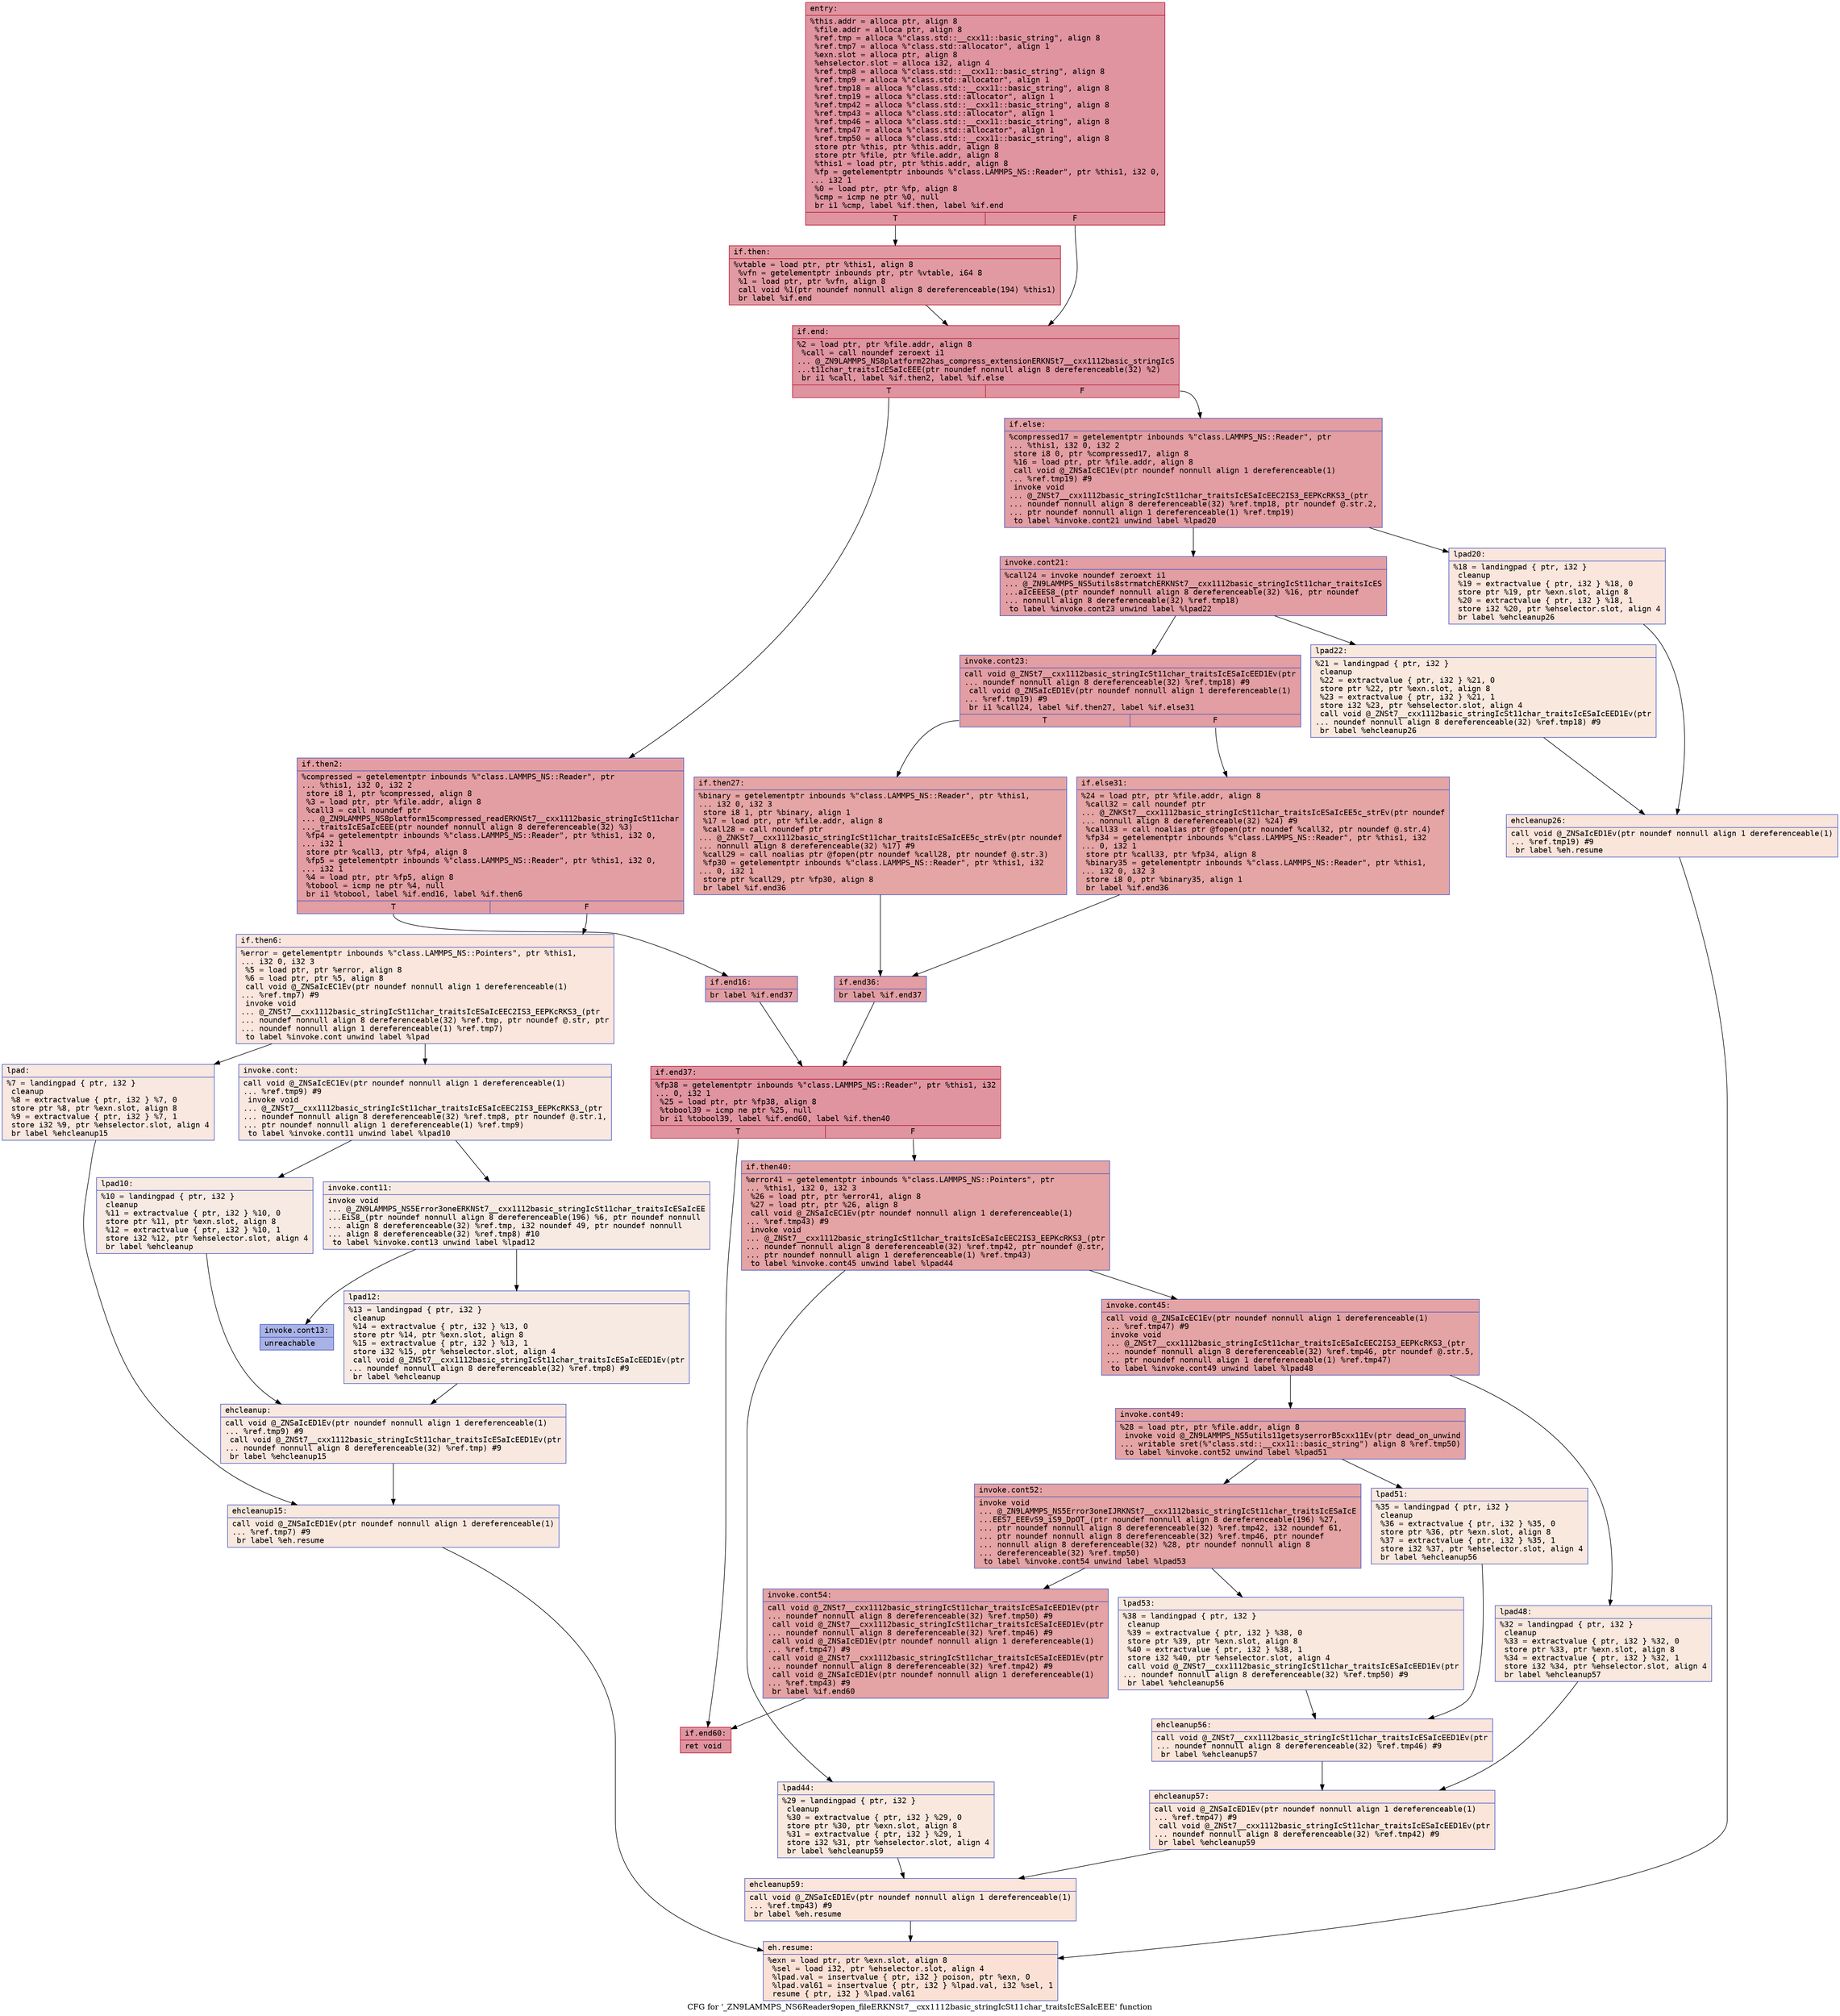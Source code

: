 digraph "CFG for '_ZN9LAMMPS_NS6Reader9open_fileERKNSt7__cxx1112basic_stringIcSt11char_traitsIcESaIcEEE' function" {
	label="CFG for '_ZN9LAMMPS_NS6Reader9open_fileERKNSt7__cxx1112basic_stringIcSt11char_traitsIcESaIcEEE' function";

	Node0x55a6f5347d40 [shape=record,color="#b70d28ff", style=filled, fillcolor="#b70d2870" fontname="Courier",label="{entry:\l|  %this.addr = alloca ptr, align 8\l  %file.addr = alloca ptr, align 8\l  %ref.tmp = alloca %\"class.std::__cxx11::basic_string\", align 8\l  %ref.tmp7 = alloca %\"class.std::allocator\", align 1\l  %exn.slot = alloca ptr, align 8\l  %ehselector.slot = alloca i32, align 4\l  %ref.tmp8 = alloca %\"class.std::__cxx11::basic_string\", align 8\l  %ref.tmp9 = alloca %\"class.std::allocator\", align 1\l  %ref.tmp18 = alloca %\"class.std::__cxx11::basic_string\", align 8\l  %ref.tmp19 = alloca %\"class.std::allocator\", align 1\l  %ref.tmp42 = alloca %\"class.std::__cxx11::basic_string\", align 8\l  %ref.tmp43 = alloca %\"class.std::allocator\", align 1\l  %ref.tmp46 = alloca %\"class.std::__cxx11::basic_string\", align 8\l  %ref.tmp47 = alloca %\"class.std::allocator\", align 1\l  %ref.tmp50 = alloca %\"class.std::__cxx11::basic_string\", align 8\l  store ptr %this, ptr %this.addr, align 8\l  store ptr %file, ptr %file.addr, align 8\l  %this1 = load ptr, ptr %this.addr, align 8\l  %fp = getelementptr inbounds %\"class.LAMMPS_NS::Reader\", ptr %this1, i32 0,\l... i32 1\l  %0 = load ptr, ptr %fp, align 8\l  %cmp = icmp ne ptr %0, null\l  br i1 %cmp, label %if.then, label %if.end\l|{<s0>T|<s1>F}}"];
	Node0x55a6f5347d40:s0 -> Node0x55a6f534f390[tooltip="entry -> if.then\nProbability 62.50%" ];
	Node0x55a6f5347d40:s1 -> Node0x55a6f534f400[tooltip="entry -> if.end\nProbability 37.50%" ];
	Node0x55a6f534f390 [shape=record,color="#b70d28ff", style=filled, fillcolor="#bb1b2c70" fontname="Courier",label="{if.then:\l|  %vtable = load ptr, ptr %this1, align 8\l  %vfn = getelementptr inbounds ptr, ptr %vtable, i64 8\l  %1 = load ptr, ptr %vfn, align 8\l  call void %1(ptr noundef nonnull align 8 dereferenceable(194) %this1)\l  br label %if.end\l}"];
	Node0x55a6f534f390 -> Node0x55a6f534f400[tooltip="if.then -> if.end\nProbability 100.00%" ];
	Node0x55a6f534f400 [shape=record,color="#b70d28ff", style=filled, fillcolor="#b70d2870" fontname="Courier",label="{if.end:\l|  %2 = load ptr, ptr %file.addr, align 8\l  %call = call noundef zeroext i1\l... @_ZN9LAMMPS_NS8platform22has_compress_extensionERKNSt7__cxx1112basic_stringIcS\l...t11char_traitsIcESaIcEEE(ptr noundef nonnull align 8 dereferenceable(32) %2)\l  br i1 %call, label %if.then2, label %if.else\l|{<s0>T|<s1>F}}"];
	Node0x55a6f534f400:s0 -> Node0x55a6f534fec0[tooltip="if.end -> if.then2\nProbability 50.00%" ];
	Node0x55a6f534f400:s1 -> Node0x55a6f534ff40[tooltip="if.end -> if.else\nProbability 50.00%" ];
	Node0x55a6f534fec0 [shape=record,color="#3d50c3ff", style=filled, fillcolor="#be242e70" fontname="Courier",label="{if.then2:\l|  %compressed = getelementptr inbounds %\"class.LAMMPS_NS::Reader\", ptr\l... %this1, i32 0, i32 2\l  store i8 1, ptr %compressed, align 8\l  %3 = load ptr, ptr %file.addr, align 8\l  %call3 = call noundef ptr\l... @_ZN9LAMMPS_NS8platform15compressed_readERKNSt7__cxx1112basic_stringIcSt11char\l..._traitsIcESaIcEEE(ptr noundef nonnull align 8 dereferenceable(32) %3)\l  %fp4 = getelementptr inbounds %\"class.LAMMPS_NS::Reader\", ptr %this1, i32 0,\l... i32 1\l  store ptr %call3, ptr %fp4, align 8\l  %fp5 = getelementptr inbounds %\"class.LAMMPS_NS::Reader\", ptr %this1, i32 0,\l... i32 1\l  %4 = load ptr, ptr %fp5, align 8\l  %tobool = icmp ne ptr %4, null\l  br i1 %tobool, label %if.end16, label %if.then6\l|{<s0>T|<s1>F}}"];
	Node0x55a6f534fec0:s0 -> Node0x55a6f5350830[tooltip="if.then2 -> if.end16\nProbability 100.00%" ];
	Node0x55a6f534fec0:s1 -> Node0x55a6f5350910[tooltip="if.then2 -> if.then6\nProbability 0.00%" ];
	Node0x55a6f5350910 [shape=record,color="#3d50c3ff", style=filled, fillcolor="#f3c7b170" fontname="Courier",label="{if.then6:\l|  %error = getelementptr inbounds %\"class.LAMMPS_NS::Pointers\", ptr %this1,\l... i32 0, i32 3\l  %5 = load ptr, ptr %error, align 8\l  %6 = load ptr, ptr %5, align 8\l  call void @_ZNSaIcEC1Ev(ptr noundef nonnull align 1 dereferenceable(1)\l... %ref.tmp7) #9\l  invoke void\l... @_ZNSt7__cxx1112basic_stringIcSt11char_traitsIcESaIcEEC2IS3_EEPKcRKS3_(ptr\l... noundef nonnull align 8 dereferenceable(32) %ref.tmp, ptr noundef @.str, ptr\l... noundef nonnull align 1 dereferenceable(1) %ref.tmp7)\l          to label %invoke.cont unwind label %lpad\l}"];
	Node0x55a6f5350910 -> Node0x55a6f5350ee0[tooltip="if.then6 -> invoke.cont\nProbability 50.00%" ];
	Node0x55a6f5350910 -> Node0x55a6f5350fc0[tooltip="if.then6 -> lpad\nProbability 50.00%" ];
	Node0x55a6f5350ee0 [shape=record,color="#3d50c3ff", style=filled, fillcolor="#f1ccb870" fontname="Courier",label="{invoke.cont:\l|  call void @_ZNSaIcEC1Ev(ptr noundef nonnull align 1 dereferenceable(1)\l... %ref.tmp9) #9\l  invoke void\l... @_ZNSt7__cxx1112basic_stringIcSt11char_traitsIcESaIcEEC2IS3_EEPKcRKS3_(ptr\l... noundef nonnull align 8 dereferenceable(32) %ref.tmp8, ptr noundef @.str.1,\l... ptr noundef nonnull align 1 dereferenceable(1) %ref.tmp9)\l          to label %invoke.cont11 unwind label %lpad10\l}"];
	Node0x55a6f5350ee0 -> Node0x55a6f5351350[tooltip="invoke.cont -> invoke.cont11\nProbability 50.00%" ];
	Node0x55a6f5350ee0 -> Node0x55a6f53513a0[tooltip="invoke.cont -> lpad10\nProbability 50.00%" ];
	Node0x55a6f5351350 [shape=record,color="#3d50c3ff", style=filled, fillcolor="#eed0c070" fontname="Courier",label="{invoke.cont11:\l|  invoke void\l... @_ZN9LAMMPS_NS5Error3oneERKNSt7__cxx1112basic_stringIcSt11char_traitsIcESaIcEE\l...EiS8_(ptr noundef nonnull align 8 dereferenceable(196) %6, ptr noundef nonnull\l... align 8 dereferenceable(32) %ref.tmp, i32 noundef 49, ptr noundef nonnull\l... align 8 dereferenceable(32) %ref.tmp8) #10\l          to label %invoke.cont13 unwind label %lpad12\l}"];
	Node0x55a6f5351350 -> Node0x55a6f5351300[tooltip="invoke.cont11 -> invoke.cont13\nProbability 0.00%" ];
	Node0x55a6f5351350 -> Node0x55a6f5351720[tooltip="invoke.cont11 -> lpad12\nProbability 100.00%" ];
	Node0x55a6f5351300 [shape=record,color="#3d50c3ff", style=filled, fillcolor="#3d50c370" fontname="Courier",label="{invoke.cont13:\l|  unreachable\l}"];
	Node0x55a6f5350fc0 [shape=record,color="#3d50c3ff", style=filled, fillcolor="#f1ccb870" fontname="Courier",label="{lpad:\l|  %7 = landingpad \{ ptr, i32 \}\l          cleanup\l  %8 = extractvalue \{ ptr, i32 \} %7, 0\l  store ptr %8, ptr %exn.slot, align 8\l  %9 = extractvalue \{ ptr, i32 \} %7, 1\l  store i32 %9, ptr %ehselector.slot, align 4\l  br label %ehcleanup15\l}"];
	Node0x55a6f5350fc0 -> Node0x55a6f5351dc0[tooltip="lpad -> ehcleanup15\nProbability 100.00%" ];
	Node0x55a6f53513a0 [shape=record,color="#3d50c3ff", style=filled, fillcolor="#eed0c070" fontname="Courier",label="{lpad10:\l|  %10 = landingpad \{ ptr, i32 \}\l          cleanup\l  %11 = extractvalue \{ ptr, i32 \} %10, 0\l  store ptr %11, ptr %exn.slot, align 8\l  %12 = extractvalue \{ ptr, i32 \} %10, 1\l  store i32 %12, ptr %ehselector.slot, align 4\l  br label %ehcleanup\l}"];
	Node0x55a6f53513a0 -> Node0x55a6f53520a0[tooltip="lpad10 -> ehcleanup\nProbability 100.00%" ];
	Node0x55a6f5351720 [shape=record,color="#3d50c3ff", style=filled, fillcolor="#eed0c070" fontname="Courier",label="{lpad12:\l|  %13 = landingpad \{ ptr, i32 \}\l          cleanup\l  %14 = extractvalue \{ ptr, i32 \} %13, 0\l  store ptr %14, ptr %exn.slot, align 8\l  %15 = extractvalue \{ ptr, i32 \} %13, 1\l  store i32 %15, ptr %ehselector.slot, align 4\l  call void @_ZNSt7__cxx1112basic_stringIcSt11char_traitsIcESaIcEED1Ev(ptr\l... noundef nonnull align 8 dereferenceable(32) %ref.tmp8) #9\l  br label %ehcleanup\l}"];
	Node0x55a6f5351720 -> Node0x55a6f53520a0[tooltip="lpad12 -> ehcleanup\nProbability 100.00%" ];
	Node0x55a6f53520a0 [shape=record,color="#3d50c3ff", style=filled, fillcolor="#f1ccb870" fontname="Courier",label="{ehcleanup:\l|  call void @_ZNSaIcED1Ev(ptr noundef nonnull align 1 dereferenceable(1)\l... %ref.tmp9) #9\l  call void @_ZNSt7__cxx1112basic_stringIcSt11char_traitsIcESaIcEED1Ev(ptr\l... noundef nonnull align 8 dereferenceable(32) %ref.tmp) #9\l  br label %ehcleanup15\l}"];
	Node0x55a6f53520a0 -> Node0x55a6f5351dc0[tooltip="ehcleanup -> ehcleanup15\nProbability 100.00%" ];
	Node0x55a6f5351dc0 [shape=record,color="#3d50c3ff", style=filled, fillcolor="#f2cab570" fontname="Courier",label="{ehcleanup15:\l|  call void @_ZNSaIcED1Ev(ptr noundef nonnull align 1 dereferenceable(1)\l... %ref.tmp7) #9\l  br label %eh.resume\l}"];
	Node0x55a6f5351dc0 -> Node0x55a6f5352b00[tooltip="ehcleanup15 -> eh.resume\nProbability 100.00%" ];
	Node0x55a6f5350830 [shape=record,color="#3d50c3ff", style=filled, fillcolor="#be242e70" fontname="Courier",label="{if.end16:\l|  br label %if.end37\l}"];
	Node0x55a6f5350830 -> Node0x55a6f5352bc0[tooltip="if.end16 -> if.end37\nProbability 100.00%" ];
	Node0x55a6f534ff40 [shape=record,color="#3d50c3ff", style=filled, fillcolor="#be242e70" fontname="Courier",label="{if.else:\l|  %compressed17 = getelementptr inbounds %\"class.LAMMPS_NS::Reader\", ptr\l... %this1, i32 0, i32 2\l  store i8 0, ptr %compressed17, align 8\l  %16 = load ptr, ptr %file.addr, align 8\l  call void @_ZNSaIcEC1Ev(ptr noundef nonnull align 1 dereferenceable(1)\l... %ref.tmp19) #9\l  invoke void\l... @_ZNSt7__cxx1112basic_stringIcSt11char_traitsIcESaIcEEC2IS3_EEPKcRKS3_(ptr\l... noundef nonnull align 8 dereferenceable(32) %ref.tmp18, ptr noundef @.str.2,\l... ptr noundef nonnull align 1 dereferenceable(1) %ref.tmp19)\l          to label %invoke.cont21 unwind label %lpad20\l}"];
	Node0x55a6f534ff40 -> Node0x55a6f5353020[tooltip="if.else -> invoke.cont21\nProbability 100.00%" ];
	Node0x55a6f534ff40 -> Node0x55a6f53530a0[tooltip="if.else -> lpad20\nProbability 0.00%" ];
	Node0x55a6f5353020 [shape=record,color="#3d50c3ff", style=filled, fillcolor="#be242e70" fontname="Courier",label="{invoke.cont21:\l|  %call24 = invoke noundef zeroext i1\l... @_ZN9LAMMPS_NS5utils8strmatchERKNSt7__cxx1112basic_stringIcSt11char_traitsIcES\l...aIcEEES8_(ptr noundef nonnull align 8 dereferenceable(32) %16, ptr noundef\l... nonnull align 8 dereferenceable(32) %ref.tmp18)\l          to label %invoke.cont23 unwind label %lpad22\l}"];
	Node0x55a6f5353020 -> Node0x55a6f5352fd0[tooltip="invoke.cont21 -> invoke.cont23\nProbability 100.00%" ];
	Node0x55a6f5353020 -> Node0x55a6f53539b0[tooltip="invoke.cont21 -> lpad22\nProbability 0.00%" ];
	Node0x55a6f5352fd0 [shape=record,color="#3d50c3ff", style=filled, fillcolor="#be242e70" fontname="Courier",label="{invoke.cont23:\l|  call void @_ZNSt7__cxx1112basic_stringIcSt11char_traitsIcESaIcEED1Ev(ptr\l... noundef nonnull align 8 dereferenceable(32) %ref.tmp18) #9\l  call void @_ZNSaIcED1Ev(ptr noundef nonnull align 1 dereferenceable(1)\l... %ref.tmp19) #9\l  br i1 %call24, label %if.then27, label %if.else31\l|{<s0>T|<s1>F}}"];
	Node0x55a6f5352fd0:s0 -> Node0x55a6f5354f40[tooltip="invoke.cont23 -> if.then27\nProbability 50.00%" ];
	Node0x55a6f5352fd0:s1 -> Node0x55a6f5354fc0[tooltip="invoke.cont23 -> if.else31\nProbability 50.00%" ];
	Node0x55a6f5354f40 [shape=record,color="#3d50c3ff", style=filled, fillcolor="#c5333470" fontname="Courier",label="{if.then27:\l|  %binary = getelementptr inbounds %\"class.LAMMPS_NS::Reader\", ptr %this1,\l... i32 0, i32 3\l  store i8 1, ptr %binary, align 1\l  %17 = load ptr, ptr %file.addr, align 8\l  %call28 = call noundef ptr\l... @_ZNKSt7__cxx1112basic_stringIcSt11char_traitsIcESaIcEE5c_strEv(ptr noundef\l... nonnull align 8 dereferenceable(32) %17) #9\l  %call29 = call noalias ptr @fopen(ptr noundef %call28, ptr noundef @.str.3)\l  %fp30 = getelementptr inbounds %\"class.LAMMPS_NS::Reader\", ptr %this1, i32\l... 0, i32 1\l  store ptr %call29, ptr %fp30, align 8\l  br label %if.end36\l}"];
	Node0x55a6f5354f40 -> Node0x55a6f53558b0[tooltip="if.then27 -> if.end36\nProbability 100.00%" ];
	Node0x55a6f53530a0 [shape=record,color="#3d50c3ff", style=filled, fillcolor="#f3c7b170" fontname="Courier",label="{lpad20:\l|  %18 = landingpad \{ ptr, i32 \}\l          cleanup\l  %19 = extractvalue \{ ptr, i32 \} %18, 0\l  store ptr %19, ptr %exn.slot, align 8\l  %20 = extractvalue \{ ptr, i32 \} %18, 1\l  store i32 %20, ptr %ehselector.slot, align 4\l  br label %ehcleanup26\l}"];
	Node0x55a6f53530a0 -> Node0x55a6f5355cb0[tooltip="lpad20 -> ehcleanup26\nProbability 100.00%" ];
	Node0x55a6f53539b0 [shape=record,color="#3d50c3ff", style=filled, fillcolor="#f2cab570" fontname="Courier",label="{lpad22:\l|  %21 = landingpad \{ ptr, i32 \}\l          cleanup\l  %22 = extractvalue \{ ptr, i32 \} %21, 0\l  store ptr %22, ptr %exn.slot, align 8\l  %23 = extractvalue \{ ptr, i32 \} %21, 1\l  store i32 %23, ptr %ehselector.slot, align 4\l  call void @_ZNSt7__cxx1112basic_stringIcSt11char_traitsIcESaIcEED1Ev(ptr\l... noundef nonnull align 8 dereferenceable(32) %ref.tmp18) #9\l  br label %ehcleanup26\l}"];
	Node0x55a6f53539b0 -> Node0x55a6f5355cb0[tooltip="lpad22 -> ehcleanup26\nProbability 100.00%" ];
	Node0x55a6f5355cb0 [shape=record,color="#3d50c3ff", style=filled, fillcolor="#f4c5ad70" fontname="Courier",label="{ehcleanup26:\l|  call void @_ZNSaIcED1Ev(ptr noundef nonnull align 1 dereferenceable(1)\l... %ref.tmp19) #9\l  br label %eh.resume\l}"];
	Node0x55a6f5355cb0 -> Node0x55a6f5352b00[tooltip="ehcleanup26 -> eh.resume\nProbability 100.00%" ];
	Node0x55a6f5354fc0 [shape=record,color="#3d50c3ff", style=filled, fillcolor="#c5333470" fontname="Courier",label="{if.else31:\l|  %24 = load ptr, ptr %file.addr, align 8\l  %call32 = call noundef ptr\l... @_ZNKSt7__cxx1112basic_stringIcSt11char_traitsIcESaIcEE5c_strEv(ptr noundef\l... nonnull align 8 dereferenceable(32) %24) #9\l  %call33 = call noalias ptr @fopen(ptr noundef %call32, ptr noundef @.str.4)\l  %fp34 = getelementptr inbounds %\"class.LAMMPS_NS::Reader\", ptr %this1, i32\l... 0, i32 1\l  store ptr %call33, ptr %fp34, align 8\l  %binary35 = getelementptr inbounds %\"class.LAMMPS_NS::Reader\", ptr %this1,\l... i32 0, i32 3\l  store i8 0, ptr %binary35, align 1\l  br label %if.end36\l}"];
	Node0x55a6f5354fc0 -> Node0x55a6f53558b0[tooltip="if.else31 -> if.end36\nProbability 100.00%" ];
	Node0x55a6f53558b0 [shape=record,color="#3d50c3ff", style=filled, fillcolor="#be242e70" fontname="Courier",label="{if.end36:\l|  br label %if.end37\l}"];
	Node0x55a6f53558b0 -> Node0x55a6f5352bc0[tooltip="if.end36 -> if.end37\nProbability 100.00%" ];
	Node0x55a6f5352bc0 [shape=record,color="#b70d28ff", style=filled, fillcolor="#b70d2870" fontname="Courier",label="{if.end37:\l|  %fp38 = getelementptr inbounds %\"class.LAMMPS_NS::Reader\", ptr %this1, i32\l... 0, i32 1\l  %25 = load ptr, ptr %fp38, align 8\l  %tobool39 = icmp ne ptr %25, null\l  br i1 %tobool39, label %if.end60, label %if.then40\l|{<s0>T|<s1>F}}"];
	Node0x55a6f5352bc0:s0 -> Node0x55a6f5356c40[tooltip="if.end37 -> if.end60\nProbability 62.50%" ];
	Node0x55a6f5352bc0:s1 -> Node0x55a6f5356cc0[tooltip="if.end37 -> if.then40\nProbability 37.50%" ];
	Node0x55a6f5356cc0 [shape=record,color="#3d50c3ff", style=filled, fillcolor="#c32e3170" fontname="Courier",label="{if.then40:\l|  %error41 = getelementptr inbounds %\"class.LAMMPS_NS::Pointers\", ptr\l... %this1, i32 0, i32 3\l  %26 = load ptr, ptr %error41, align 8\l  %27 = load ptr, ptr %26, align 8\l  call void @_ZNSaIcEC1Ev(ptr noundef nonnull align 1 dereferenceable(1)\l... %ref.tmp43) #9\l  invoke void\l... @_ZNSt7__cxx1112basic_stringIcSt11char_traitsIcESaIcEEC2IS3_EEPKcRKS3_(ptr\l... noundef nonnull align 8 dereferenceable(32) %ref.tmp42, ptr noundef @.str,\l... ptr noundef nonnull align 1 dereferenceable(1) %ref.tmp43)\l          to label %invoke.cont45 unwind label %lpad44\l}"];
	Node0x55a6f5356cc0 -> Node0x55a6f5357150[tooltip="if.then40 -> invoke.cont45\nProbability 100.00%" ];
	Node0x55a6f5356cc0 -> Node0x55a6f53571d0[tooltip="if.then40 -> lpad44\nProbability 0.00%" ];
	Node0x55a6f5357150 [shape=record,color="#3d50c3ff", style=filled, fillcolor="#c32e3170" fontname="Courier",label="{invoke.cont45:\l|  call void @_ZNSaIcEC1Ev(ptr noundef nonnull align 1 dereferenceable(1)\l... %ref.tmp47) #9\l  invoke void\l... @_ZNSt7__cxx1112basic_stringIcSt11char_traitsIcESaIcEEC2IS3_EEPKcRKS3_(ptr\l... noundef nonnull align 8 dereferenceable(32) %ref.tmp46, ptr noundef @.str.5,\l... ptr noundef nonnull align 1 dereferenceable(1) %ref.tmp47)\l          to label %invoke.cont49 unwind label %lpad48\l}"];
	Node0x55a6f5357150 -> Node0x55a6f53574f0[tooltip="invoke.cont45 -> invoke.cont49\nProbability 100.00%" ];
	Node0x55a6f5357150 -> Node0x55a6f5357540[tooltip="invoke.cont45 -> lpad48\nProbability 0.00%" ];
	Node0x55a6f53574f0 [shape=record,color="#3d50c3ff", style=filled, fillcolor="#c32e3170" fontname="Courier",label="{invoke.cont49:\l|  %28 = load ptr, ptr %file.addr, align 8\l  invoke void @_ZN9LAMMPS_NS5utils11getsyserrorB5cxx11Ev(ptr dead_on_unwind\l... writable sret(%\"class.std::__cxx11::basic_string\") align 8 %ref.tmp50)\l          to label %invoke.cont52 unwind label %lpad51\l}"];
	Node0x55a6f53574f0 -> Node0x55a6f53574a0[tooltip="invoke.cont49 -> invoke.cont52\nProbability 100.00%" ];
	Node0x55a6f53574f0 -> Node0x55a6f5357890[tooltip="invoke.cont49 -> lpad51\nProbability 0.00%" ];
	Node0x55a6f53574a0 [shape=record,color="#3d50c3ff", style=filled, fillcolor="#c32e3170" fontname="Courier",label="{invoke.cont52:\l|  invoke void\l... @_ZN9LAMMPS_NS5Error3oneIJRKNSt7__cxx1112basic_stringIcSt11char_traitsIcESaIcE\l...EES7_EEEvS9_iS9_DpOT_(ptr noundef nonnull align 8 dereferenceable(196) %27,\l... ptr noundef nonnull align 8 dereferenceable(32) %ref.tmp42, i32 noundef 61,\l... ptr noundef nonnull align 8 dereferenceable(32) %ref.tmp46, ptr noundef\l... nonnull align 8 dereferenceable(32) %28, ptr noundef nonnull align 8\l... dereferenceable(32) %ref.tmp50)\l          to label %invoke.cont54 unwind label %lpad53\l}"];
	Node0x55a6f53574a0 -> Node0x55a6f5357b50[tooltip="invoke.cont52 -> invoke.cont54\nProbability 100.00%" ];
	Node0x55a6f53574a0 -> Node0x55a6f5357bd0[tooltip="invoke.cont52 -> lpad53\nProbability 0.00%" ];
	Node0x55a6f5357b50 [shape=record,color="#3d50c3ff", style=filled, fillcolor="#c32e3170" fontname="Courier",label="{invoke.cont54:\l|  call void @_ZNSt7__cxx1112basic_stringIcSt11char_traitsIcESaIcEED1Ev(ptr\l... noundef nonnull align 8 dereferenceable(32) %ref.tmp50) #9\l  call void @_ZNSt7__cxx1112basic_stringIcSt11char_traitsIcESaIcEED1Ev(ptr\l... noundef nonnull align 8 dereferenceable(32) %ref.tmp46) #9\l  call void @_ZNSaIcED1Ev(ptr noundef nonnull align 1 dereferenceable(1)\l... %ref.tmp47) #9\l  call void @_ZNSt7__cxx1112basic_stringIcSt11char_traitsIcESaIcEED1Ev(ptr\l... noundef nonnull align 8 dereferenceable(32) %ref.tmp42) #9\l  call void @_ZNSaIcED1Ev(ptr noundef nonnull align 1 dereferenceable(1)\l... %ref.tmp43) #9\l  br label %if.end60\l}"];
	Node0x55a6f5357b50 -> Node0x55a6f5356c40[tooltip="invoke.cont54 -> if.end60\nProbability 100.00%" ];
	Node0x55a6f53571d0 [shape=record,color="#3d50c3ff", style=filled, fillcolor="#f2cab570" fontname="Courier",label="{lpad44:\l|  %29 = landingpad \{ ptr, i32 \}\l          cleanup\l  %30 = extractvalue \{ ptr, i32 \} %29, 0\l  store ptr %30, ptr %exn.slot, align 8\l  %31 = extractvalue \{ ptr, i32 \} %29, 1\l  store i32 %31, ptr %ehselector.slot, align 4\l  br label %ehcleanup59\l}"];
	Node0x55a6f53571d0 -> Node0x55a6f53587a0[tooltip="lpad44 -> ehcleanup59\nProbability 100.00%" ];
	Node0x55a6f5357540 [shape=record,color="#3d50c3ff", style=filled, fillcolor="#f2cab570" fontname="Courier",label="{lpad48:\l|  %32 = landingpad \{ ptr, i32 \}\l          cleanup\l  %33 = extractvalue \{ ptr, i32 \} %32, 0\l  store ptr %33, ptr %exn.slot, align 8\l  %34 = extractvalue \{ ptr, i32 \} %32, 1\l  store i32 %34, ptr %ehselector.slot, align 4\l  br label %ehcleanup57\l}"];
	Node0x55a6f5357540 -> Node0x55a6f5358b10[tooltip="lpad48 -> ehcleanup57\nProbability 100.00%" ];
	Node0x55a6f5357890 [shape=record,color="#3d50c3ff", style=filled, fillcolor="#f2cab570" fontname="Courier",label="{lpad51:\l|  %35 = landingpad \{ ptr, i32 \}\l          cleanup\l  %36 = extractvalue \{ ptr, i32 \} %35, 0\l  store ptr %36, ptr %exn.slot, align 8\l  %37 = extractvalue \{ ptr, i32 \} %35, 1\l  store i32 %37, ptr %ehselector.slot, align 4\l  br label %ehcleanup56\l}"];
	Node0x55a6f5357890 -> Node0x55a6f5358ee0[tooltip="lpad51 -> ehcleanup56\nProbability 100.00%" ];
	Node0x55a6f5357bd0 [shape=record,color="#3d50c3ff", style=filled, fillcolor="#f2cab570" fontname="Courier",label="{lpad53:\l|  %38 = landingpad \{ ptr, i32 \}\l          cleanup\l  %39 = extractvalue \{ ptr, i32 \} %38, 0\l  store ptr %39, ptr %exn.slot, align 8\l  %40 = extractvalue \{ ptr, i32 \} %38, 1\l  store i32 %40, ptr %ehselector.slot, align 4\l  call void @_ZNSt7__cxx1112basic_stringIcSt11char_traitsIcESaIcEED1Ev(ptr\l... noundef nonnull align 8 dereferenceable(32) %ref.tmp50) #9\l  br label %ehcleanup56\l}"];
	Node0x55a6f5357bd0 -> Node0x55a6f5358ee0[tooltip="lpad53 -> ehcleanup56\nProbability 100.00%" ];
	Node0x55a6f5358ee0 [shape=record,color="#3d50c3ff", style=filled, fillcolor="#f4c5ad70" fontname="Courier",label="{ehcleanup56:\l|  call void @_ZNSt7__cxx1112basic_stringIcSt11char_traitsIcESaIcEED1Ev(ptr\l... noundef nonnull align 8 dereferenceable(32) %ref.tmp46) #9\l  br label %ehcleanup57\l}"];
	Node0x55a6f5358ee0 -> Node0x55a6f5358b10[tooltip="ehcleanup56 -> ehcleanup57\nProbability 100.00%" ];
	Node0x55a6f5358b10 [shape=record,color="#3d50c3ff", style=filled, fillcolor="#f5c1a970" fontname="Courier",label="{ehcleanup57:\l|  call void @_ZNSaIcED1Ev(ptr noundef nonnull align 1 dereferenceable(1)\l... %ref.tmp47) #9\l  call void @_ZNSt7__cxx1112basic_stringIcSt11char_traitsIcESaIcEED1Ev(ptr\l... noundef nonnull align 8 dereferenceable(32) %ref.tmp42) #9\l  br label %ehcleanup59\l}"];
	Node0x55a6f5358b10 -> Node0x55a6f53587a0[tooltip="ehcleanup57 -> ehcleanup59\nProbability 100.00%" ];
	Node0x55a6f53587a0 [shape=record,color="#3d50c3ff", style=filled, fillcolor="#f5c1a970" fontname="Courier",label="{ehcleanup59:\l|  call void @_ZNSaIcED1Ev(ptr noundef nonnull align 1 dereferenceable(1)\l... %ref.tmp43) #9\l  br label %eh.resume\l}"];
	Node0x55a6f53587a0 -> Node0x55a6f5352b00[tooltip="ehcleanup59 -> eh.resume\nProbability 100.00%" ];
	Node0x55a6f5356c40 [shape=record,color="#b70d28ff", style=filled, fillcolor="#b70d2870" fontname="Courier",label="{if.end60:\l|  ret void\l}"];
	Node0x55a6f5352b00 [shape=record,color="#3d50c3ff", style=filled, fillcolor="#f7bca170" fontname="Courier",label="{eh.resume:\l|  %exn = load ptr, ptr %exn.slot, align 8\l  %sel = load i32, ptr %ehselector.slot, align 4\l  %lpad.val = insertvalue \{ ptr, i32 \} poison, ptr %exn, 0\l  %lpad.val61 = insertvalue \{ ptr, i32 \} %lpad.val, i32 %sel, 1\l  resume \{ ptr, i32 \} %lpad.val61\l}"];
}
